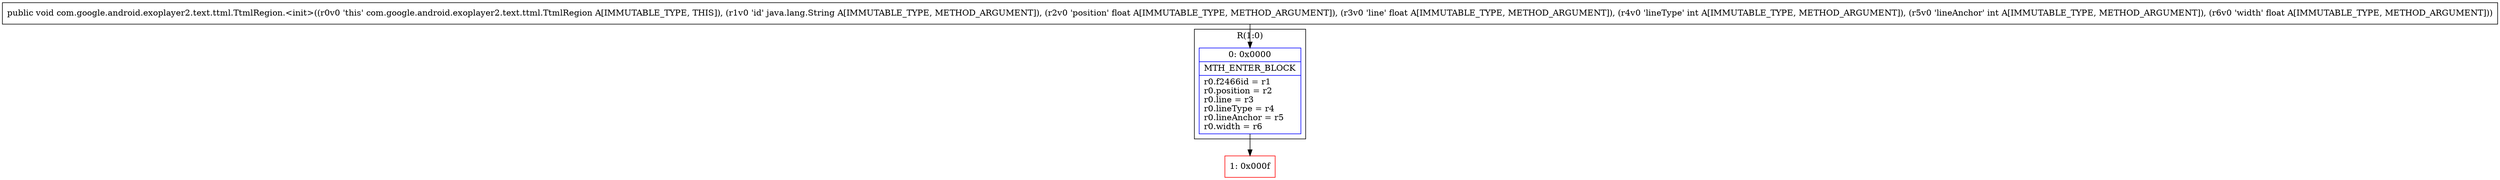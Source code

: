 digraph "CFG forcom.google.android.exoplayer2.text.ttml.TtmlRegion.\<init\>(Ljava\/lang\/String;FFIIF)V" {
subgraph cluster_Region_580100965 {
label = "R(1:0)";
node [shape=record,color=blue];
Node_0 [shape=record,label="{0\:\ 0x0000|MTH_ENTER_BLOCK\l|r0.f2466id = r1\lr0.position = r2\lr0.line = r3\lr0.lineType = r4\lr0.lineAnchor = r5\lr0.width = r6\l}"];
}
Node_1 [shape=record,color=red,label="{1\:\ 0x000f}"];
MethodNode[shape=record,label="{public void com.google.android.exoplayer2.text.ttml.TtmlRegion.\<init\>((r0v0 'this' com.google.android.exoplayer2.text.ttml.TtmlRegion A[IMMUTABLE_TYPE, THIS]), (r1v0 'id' java.lang.String A[IMMUTABLE_TYPE, METHOD_ARGUMENT]), (r2v0 'position' float A[IMMUTABLE_TYPE, METHOD_ARGUMENT]), (r3v0 'line' float A[IMMUTABLE_TYPE, METHOD_ARGUMENT]), (r4v0 'lineType' int A[IMMUTABLE_TYPE, METHOD_ARGUMENT]), (r5v0 'lineAnchor' int A[IMMUTABLE_TYPE, METHOD_ARGUMENT]), (r6v0 'width' float A[IMMUTABLE_TYPE, METHOD_ARGUMENT])) }"];
MethodNode -> Node_0;
Node_0 -> Node_1;
}

